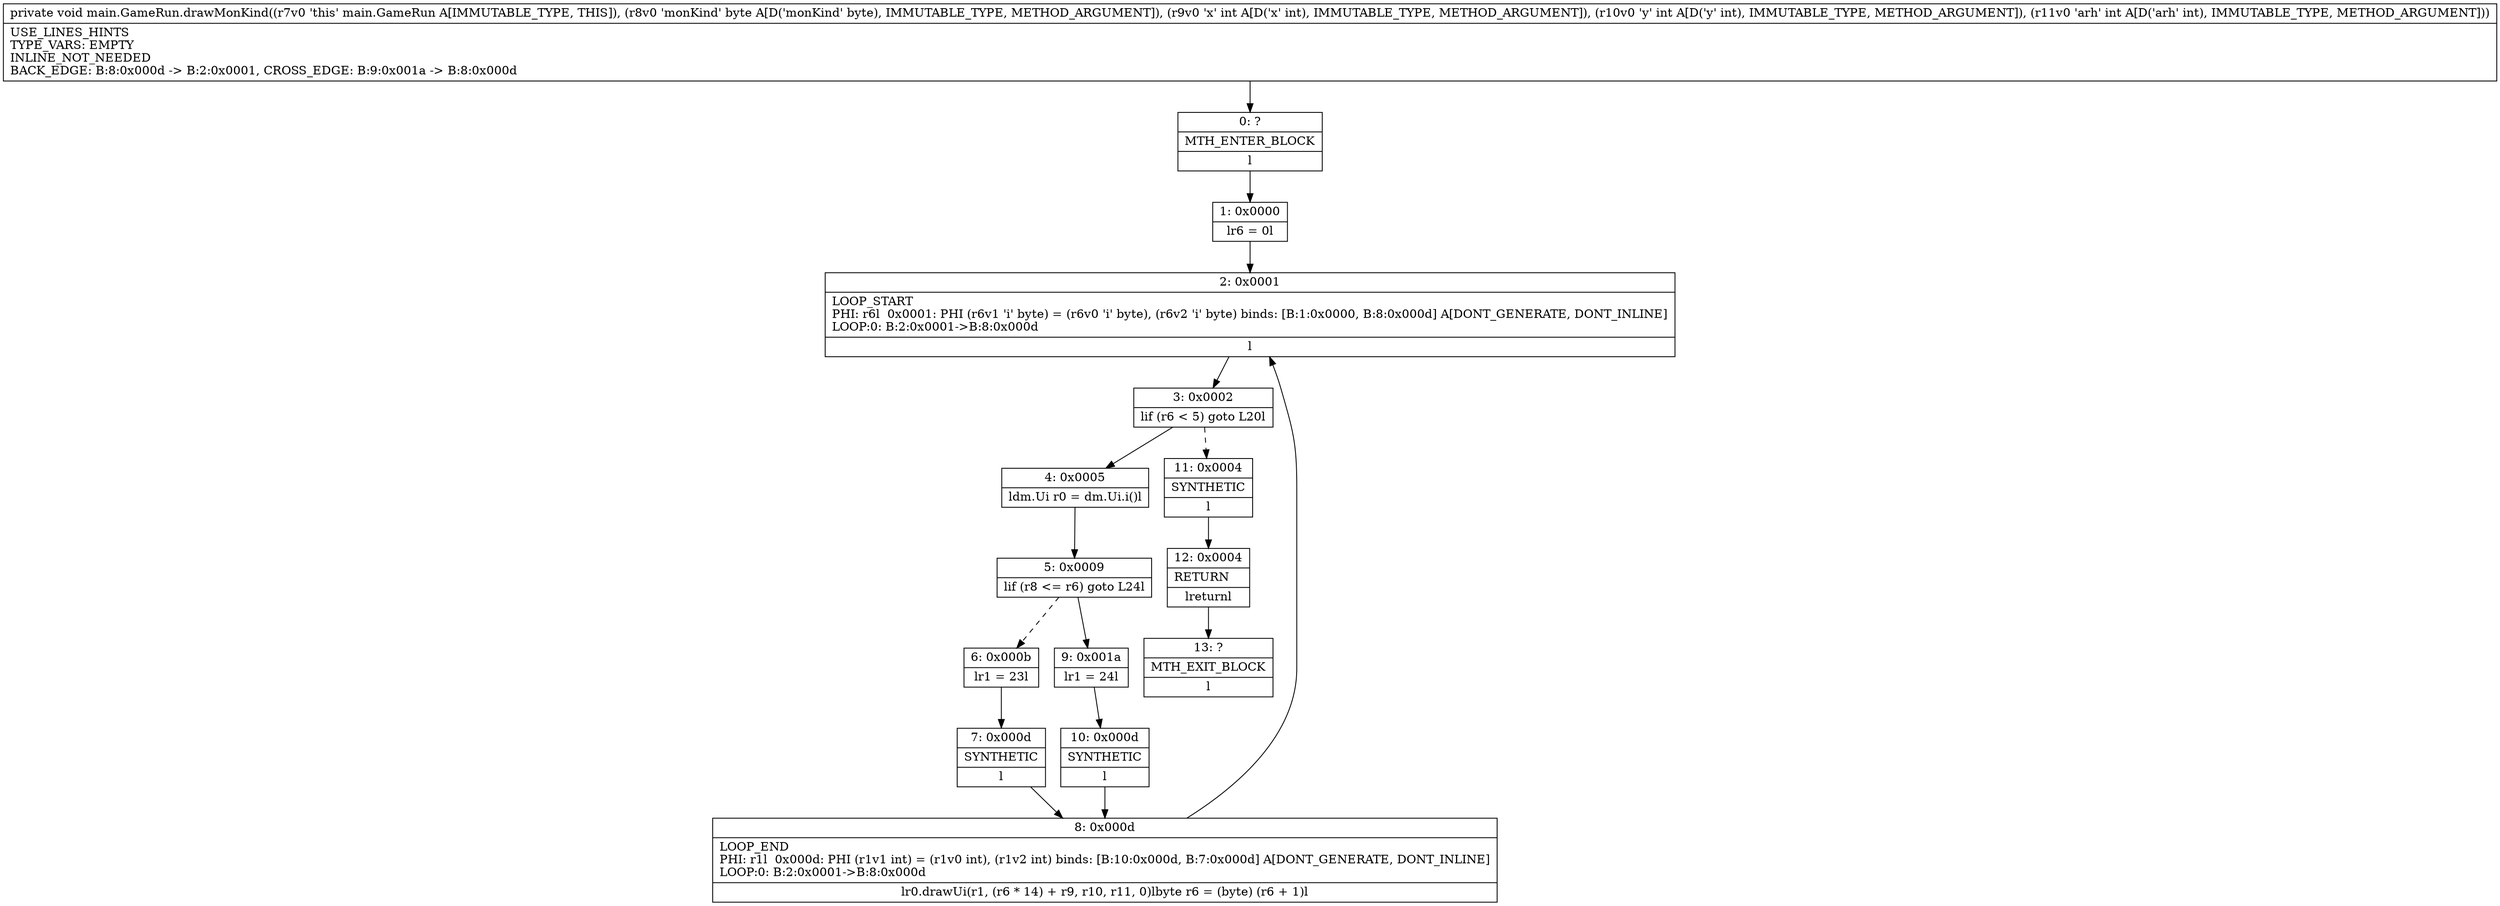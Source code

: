 digraph "CFG formain.GameRun.drawMonKind(BIII)V" {
Node_0 [shape=record,label="{0\:\ ?|MTH_ENTER_BLOCK\l|l}"];
Node_1 [shape=record,label="{1\:\ 0x0000|lr6 = 0l}"];
Node_2 [shape=record,label="{2\:\ 0x0001|LOOP_START\lPHI: r6l  0x0001: PHI (r6v1 'i' byte) = (r6v0 'i' byte), (r6v2 'i' byte) binds: [B:1:0x0000, B:8:0x000d] A[DONT_GENERATE, DONT_INLINE]\lLOOP:0: B:2:0x0001\-\>B:8:0x000d\l|l}"];
Node_3 [shape=record,label="{3\:\ 0x0002|lif (r6 \< 5) goto L20l}"];
Node_4 [shape=record,label="{4\:\ 0x0005|ldm.Ui r0 = dm.Ui.i()l}"];
Node_5 [shape=record,label="{5\:\ 0x0009|lif (r8 \<= r6) goto L24l}"];
Node_6 [shape=record,label="{6\:\ 0x000b|lr1 = 23l}"];
Node_7 [shape=record,label="{7\:\ 0x000d|SYNTHETIC\l|l}"];
Node_8 [shape=record,label="{8\:\ 0x000d|LOOP_END\lPHI: r1l  0x000d: PHI (r1v1 int) = (r1v0 int), (r1v2 int) binds: [B:10:0x000d, B:7:0x000d] A[DONT_GENERATE, DONT_INLINE]\lLOOP:0: B:2:0x0001\-\>B:8:0x000d\l|lr0.drawUi(r1, (r6 * 14) + r9, r10, r11, 0)lbyte r6 = (byte) (r6 + 1)l}"];
Node_9 [shape=record,label="{9\:\ 0x001a|lr1 = 24l}"];
Node_10 [shape=record,label="{10\:\ 0x000d|SYNTHETIC\l|l}"];
Node_11 [shape=record,label="{11\:\ 0x0004|SYNTHETIC\l|l}"];
Node_12 [shape=record,label="{12\:\ 0x0004|RETURN\l|lreturnl}"];
Node_13 [shape=record,label="{13\:\ ?|MTH_EXIT_BLOCK\l|l}"];
MethodNode[shape=record,label="{private void main.GameRun.drawMonKind((r7v0 'this' main.GameRun A[IMMUTABLE_TYPE, THIS]), (r8v0 'monKind' byte A[D('monKind' byte), IMMUTABLE_TYPE, METHOD_ARGUMENT]), (r9v0 'x' int A[D('x' int), IMMUTABLE_TYPE, METHOD_ARGUMENT]), (r10v0 'y' int A[D('y' int), IMMUTABLE_TYPE, METHOD_ARGUMENT]), (r11v0 'arh' int A[D('arh' int), IMMUTABLE_TYPE, METHOD_ARGUMENT]))  | USE_LINES_HINTS\lTYPE_VARS: EMPTY\lINLINE_NOT_NEEDED\lBACK_EDGE: B:8:0x000d \-\> B:2:0x0001, CROSS_EDGE: B:9:0x001a \-\> B:8:0x000d\l}"];
MethodNode -> Node_0;
Node_0 -> Node_1;
Node_1 -> Node_2;
Node_2 -> Node_3;
Node_3 -> Node_4;
Node_3 -> Node_11[style=dashed];
Node_4 -> Node_5;
Node_5 -> Node_6[style=dashed];
Node_5 -> Node_9;
Node_6 -> Node_7;
Node_7 -> Node_8;
Node_8 -> Node_2;
Node_9 -> Node_10;
Node_10 -> Node_8;
Node_11 -> Node_12;
Node_12 -> Node_13;
}

